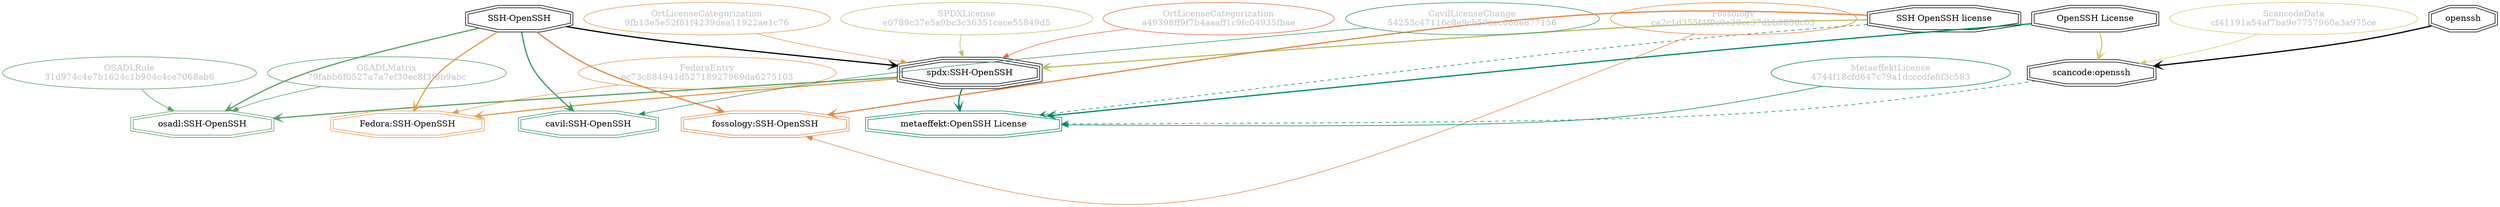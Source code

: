 strict digraph {
    node [shape=box];
    graph [splines=curved];
    3914 [label="SPDXLicense\ne0789c37e5a9bc3c36351cace55849d5"
         ,fontcolor=gray
         ,color="#b8bf62"
         ,fillcolor="beige;1"
         ,shape=ellipse];
    3915 [label="spdx:SSH-OpenSSH"
         ,shape=tripleoctagon];
    3916 [label="SSH-OpenSSH"
         ,shape=doubleoctagon];
    3917 [label="SSH OpenSSH license"
         ,shape=doubleoctagon];
    8381 [label="FedoraEntry\nec73c884941d52718927969da6275103"
         ,fontcolor=gray
         ,color="#e09d4b"
         ,fillcolor="beige;1"
         ,shape=ellipse];
    8382 [label="Fedora:SSH-OpenSSH"
         ,color="#e09d4b"
         ,shape=doubleoctagon];
    9713 [label="OSADLRule\n31d974c4e7b1624c1b904c4ce7068ab6"
         ,fontcolor=gray
         ,color="#58a066"
         ,fillcolor="beige;1"
         ,shape=ellipse];
    9714 [label="osadl:SSH-OpenSSH"
         ,color="#58a066"
         ,shape=doubleoctagon];
    9968 [label="OSADLMatrix\n79fabb6f0527a7a7ef30ec8f3f8b9abc"
         ,fontcolor=gray
         ,color="#58a066"
         ,fillcolor="beige;1"
         ,shape=ellipse];
    21540 [label="ScancodeData\ncf41191a54af7ba9e7757960a3a975ce"
          ,fontcolor=gray
          ,color="#dac767"
          ,fillcolor="beige;1"
          ,shape=ellipse];
    21541 [label="scancode:openssh"
          ,shape=doubleoctagon];
    21542 [label=openssh
          ,shape=doubleoctagon];
    21543 [label="OpenSSH License"
          ,shape=doubleoctagon];
    28172 [label="Fossology\nca2c1d355f4f9c0e20cc37dbb8806c03"
          ,fontcolor=gray
          ,color="#e18745"
          ,fillcolor="beige;1"
          ,shape=ellipse];
    28173 [label="fossology:SSH-OpenSSH"
          ,color="#e18745"
          ,shape=doubleoctagon];
    35205 [label="OrtLicenseCategorization\na49398ff9f7b4aaaff1c9fc04935fbae"
          ,fontcolor=gray
          ,color="#e06f45"
          ,fillcolor="beige;1"
          ,shape=ellipse];
    36250 [label="OrtLicenseCategorization\n9fb13e5e52f81f4239dea11922ae1c76"
          ,fontcolor=gray
          ,color="#e09d4b"
          ,fillcolor="beige;1"
          ,shape=ellipse];
    37514 [label="CavilLicenseChange\n54253c47116c8e9cb59aec66de877156"
          ,fontcolor=gray
          ,color="#379469"
          ,fillcolor="beige;1"
          ,shape=ellipse];
    37515 [label="cavil:SSH-OpenSSH"
          ,color="#379469"
          ,shape=doubleoctagon];
    46329 [label="MetaeffektLicense\n4744f18cfd647c79a1dcccdfe8f3c583"
          ,fontcolor=gray
          ,color="#00876c"
          ,fillcolor="beige;1"
          ,shape=ellipse];
    46330 [label="metaeffekt:OpenSSH License"
          ,color="#00876c"
          ,shape=doubleoctagon];
    3914 -> 3915 [weight=0.5
                 ,color="#b8bf62"];
    3915 -> 8382 [style=bold
                 ,arrowhead=vee
                 ,weight=0.7
                 ,color="#e09d4b"];
    3915 -> 9714 [style=bold
                 ,arrowhead=vee
                 ,weight=0.7
                 ,color="#58a066"];
    3915 -> 46330 [style=bold
                  ,arrowhead=vee
                  ,weight=0.7
                  ,color="#00876c"];
    3916 -> 3915 [style=bold
                 ,arrowhead=vee
                 ,weight=0.7];
    3916 -> 8382 [style=bold
                 ,arrowhead=vee
                 ,weight=0.7
                 ,color="#e09d4b"];
    3916 -> 9714 [style=bold
                 ,arrowhead=vee
                 ,weight=0.7
                 ,color="#58a066"];
    3916 -> 28173 [style=bold
                  ,arrowhead=vee
                  ,weight=0.7
                  ,color="#e18745"];
    3916 -> 37515 [style=bold
                  ,arrowhead=vee
                  ,weight=0.7
                  ,color="#379469"];
    3916 -> 37515 [style=bold
                  ,arrowhead=vee
                  ,weight=0.7
                  ,color="#379469"];
    3917 -> 3915 [style=bold
                 ,arrowhead=vee
                 ,weight=0.7
                 ,color="#b8bf62"];
    3917 -> 28173 [style=bold
                  ,arrowhead=vee
                  ,weight=0.7
                  ,color="#e18745"];
    3917 -> 46330 [style=dashed
                  ,arrowhead=vee
                  ,weight=0.5
                  ,color="#00876c"];
    8381 -> 8382 [weight=0.5
                 ,color="#e09d4b"];
    9713 -> 9714 [weight=0.5
                 ,color="#58a066"];
    9968 -> 9714 [weight=0.5
                 ,color="#58a066"];
    21540 -> 21541 [weight=0.5
                   ,color="#dac767"];
    21541 -> 46330 [style=dashed
                   ,arrowhead=vee
                   ,weight=0.5
                   ,color="#00876c"];
    21542 -> 21541 [style=bold
                   ,arrowhead=vee
                   ,weight=0.7];
    21543 -> 21541 [style=bold
                   ,arrowhead=vee
                   ,weight=0.7
                   ,color="#dac767"];
    21543 -> 46330 [style=bold
                   ,arrowhead=vee
                   ,weight=0.7
                   ,color="#00876c"];
    21543 -> 46330 [style=bold
                   ,arrowhead=vee
                   ,weight=0.7
                   ,color="#00876c"];
    28172 -> 28173 [weight=0.5
                   ,color="#e18745"];
    35205 -> 3915 [weight=0.5
                  ,color="#e06f45"];
    36250 -> 3915 [weight=0.5
                  ,color="#e09d4b"];
    37514 -> 37515 [weight=0.5
                   ,color="#379469"];
    46329 -> 46330 [weight=0.5
                   ,color="#00876c"];
}
